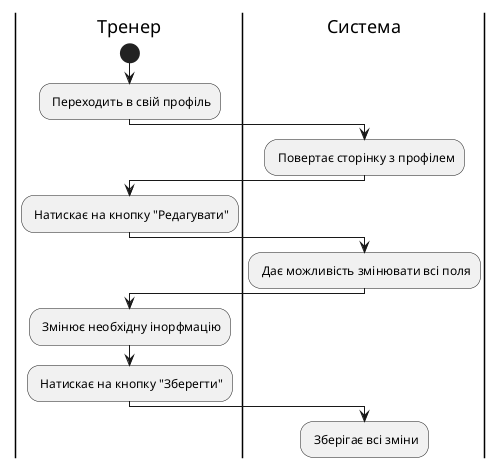 @startuml
   |Тренер|
       start
       : Переходить в свій профіль;
   |Система|
       : Повертає сторінку з профілем;
   |Тренер|
       : Натискає на кнопку "Редагувати";
  |Система|
      : Дає можливість змінювати всі поля;
  |Тренер|
       : Змінює необхідну інорфмацію;
       : Натискає на кнопку "Зберегти";
  |Система|
      : Зберігає всі зміни;

@enduml